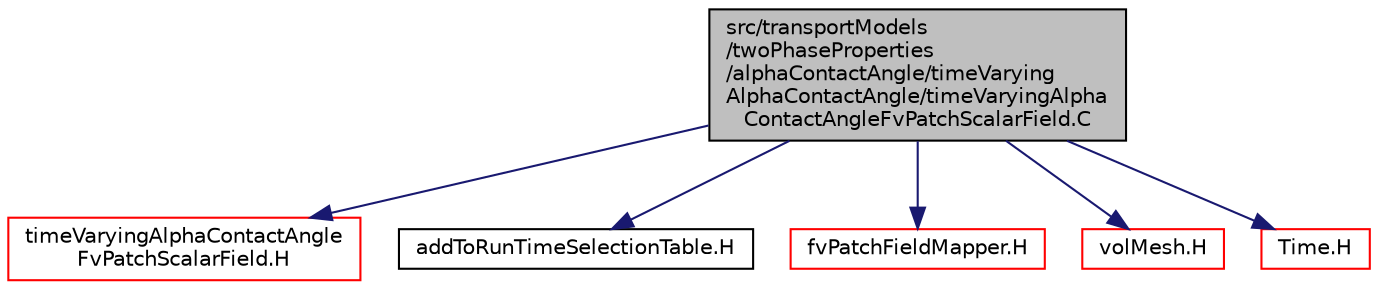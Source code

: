 digraph "src/transportModels/twoPhaseProperties/alphaContactAngle/timeVaryingAlphaContactAngle/timeVaryingAlphaContactAngleFvPatchScalarField.C"
{
  bgcolor="transparent";
  edge [fontname="Helvetica",fontsize="10",labelfontname="Helvetica",labelfontsize="10"];
  node [fontname="Helvetica",fontsize="10",shape=record];
  Node0 [label="src/transportModels\l/twoPhaseProperties\l/alphaContactAngle/timeVarying\lAlphaContactAngle/timeVaryingAlpha\lContactAngleFvPatchScalarField.C",height=0.2,width=0.4,color="black", fillcolor="grey75", style="filled", fontcolor="black"];
  Node0 -> Node1 [color="midnightblue",fontsize="10",style="solid",fontname="Helvetica"];
  Node1 [label="timeVaryingAlphaContactAngle\lFvPatchScalarField.H",height=0.2,width=0.4,color="red",URL="$a17402.html"];
  Node0 -> Node3 [color="midnightblue",fontsize="10",style="solid",fontname="Helvetica"];
  Node3 [label="addToRunTimeSelectionTable.H",height=0.2,width=0.4,color="black",URL="$a09989.html",tooltip="Macros for easy insertion into run-time selection tables. "];
  Node0 -> Node4 [color="midnightblue",fontsize="10",style="solid",fontname="Helvetica"];
  Node4 [label="fvPatchFieldMapper.H",height=0.2,width=0.4,color="red",URL="$a02630.html"];
  Node0 -> Node120 [color="midnightblue",fontsize="10",style="solid",fontname="Helvetica"];
  Node120 [label="volMesh.H",height=0.2,width=0.4,color="red",URL="$a04541.html"];
  Node0 -> Node289 [color="midnightblue",fontsize="10",style="solid",fontname="Helvetica"];
  Node289 [label="Time.H",height=0.2,width=0.4,color="red",URL="$a10025.html"];
}

